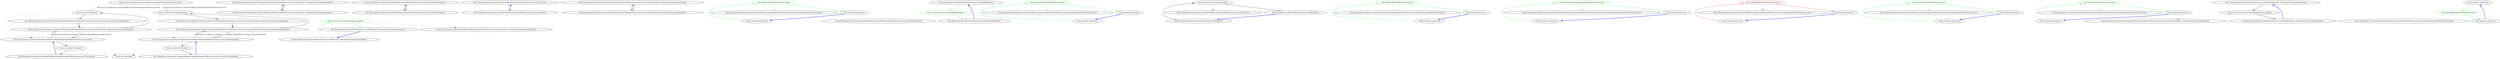 digraph  {
n13 [label="Humanizer.Localisation.NumberToWords.DefaultNumberToWordsConverter", span=""];
n0 [label="Entry Humanizer.Localisation.NumberToWords.DefaultNumberToWordsConverter.Convert(int, Humanizer.GrammaticalGender)", span="4-4", cluster="Humanizer.Localisation.NumberToWords.DefaultNumberToWordsConverter.Convert(int, Humanizer.GrammaticalGender)"];
n1 [label="return Convert(number);", span="6-6", cluster="Humanizer.Localisation.NumberToWords.DefaultNumberToWordsConverter.Convert(int, Humanizer.GrammaticalGender)"];
n2 [label="Exit Humanizer.Localisation.NumberToWords.DefaultNumberToWordsConverter.Convert(int, Humanizer.GrammaticalGender)", span="4-4", cluster="Humanizer.Localisation.NumberToWords.DefaultNumberToWordsConverter.Convert(int, Humanizer.GrammaticalGender)"];
n3 [label="Entry Humanizer.Localisation.NumberToWords.DefaultNumberToWordsConverter.Convert(int)", span="9-9", cluster="Humanizer.Localisation.NumberToWords.DefaultNumberToWordsConverter.Convert(int)"];
n4 [label="return number.ToString();", span="11-11", cluster="Humanizer.Localisation.NumberToWords.DefaultNumberToWordsConverter.Convert(int)"];
n5 [label="Exit Humanizer.Localisation.NumberToWords.DefaultNumberToWordsConverter.Convert(int)", span="9-9", cluster="Humanizer.Localisation.NumberToWords.DefaultNumberToWordsConverter.Convert(int)"];
n6 [label="Entry int.ToString()", span="0-0", cluster="int.ToString()"];
n7 [label="Entry Humanizer.Localisation.NumberToWords.DefaultNumberToWordsConverter.ConvertToOrdinal(int, Humanizer.GrammaticalGender)", span="14-14", cluster="Humanizer.Localisation.NumberToWords.DefaultNumberToWordsConverter.ConvertToOrdinal(int, Humanizer.GrammaticalGender)"];
n8 [label="return ConvertToOrdinal(number);", span="16-16", cluster="Humanizer.Localisation.NumberToWords.DefaultNumberToWordsConverter.ConvertToOrdinal(int, Humanizer.GrammaticalGender)"];
n9 [label="Exit Humanizer.Localisation.NumberToWords.DefaultNumberToWordsConverter.ConvertToOrdinal(int, Humanizer.GrammaticalGender)", span="14-14", cluster="Humanizer.Localisation.NumberToWords.DefaultNumberToWordsConverter.ConvertToOrdinal(int, Humanizer.GrammaticalGender)"];
n10 [label="Entry Humanizer.Localisation.NumberToWords.DefaultNumberToWordsConverter.ConvertToOrdinal(int)", span="19-19", cluster="Humanizer.Localisation.NumberToWords.DefaultNumberToWordsConverter.ConvertToOrdinal(int)"];
n11 [label="return number.ToString();", span="21-21", cluster="Humanizer.Localisation.NumberToWords.DefaultNumberToWordsConverter.ConvertToOrdinal(int)"];
n12 [label="Exit Humanizer.Localisation.NumberToWords.DefaultNumberToWordsConverter.ConvertToOrdinal(int)", span="19-19", cluster="Humanizer.Localisation.NumberToWords.DefaultNumberToWordsConverter.ConvertToOrdinal(int)"];
m2_2 [label="Entry Humanizer.Localisation.NumberToWords.INumberToWordsConverter.Convert(int, Humanizer.GrammaticalGender)", span="22-22", cluster="Humanizer.Localisation.NumberToWords.INumberToWordsConverter.Convert(int, Humanizer.GrammaticalGender)", file="INumberToWordsConverter.cs"];
m2_3 [label="Exit Humanizer.Localisation.NumberToWords.INumberToWordsConverter.Convert(int, Humanizer.GrammaticalGender)", span="22-22", cluster="Humanizer.Localisation.NumberToWords.INumberToWordsConverter.Convert(int, Humanizer.GrammaticalGender)", file="INumberToWordsConverter.cs"];
m2_4 [label="Entry Humanizer.Localisation.NumberToWords.INumberToWordsConverter.ConvertToOrdinal(int)", span="29-29", cluster="Humanizer.Localisation.NumberToWords.INumberToWordsConverter.ConvertToOrdinal(int)", file="INumberToWordsConverter.cs"];
m2_5 [label="Exit Humanizer.Localisation.NumberToWords.INumberToWordsConverter.ConvertToOrdinal(int)", span="29-29", cluster="Humanizer.Localisation.NumberToWords.INumberToWordsConverter.ConvertToOrdinal(int)", file="INumberToWordsConverter.cs"];
m2_0 [label="Entry Humanizer.Localisation.NumberToWords.INumberToWordsConverter.Convert(int)", span="12-12", cluster="Humanizer.Localisation.NumberToWords.INumberToWordsConverter.Convert(int)", file="INumberToWordsConverter.cs"];
m2_1 [label="Exit Humanizer.Localisation.NumberToWords.INumberToWordsConverter.Convert(int)", span="12-12", cluster="Humanizer.Localisation.NumberToWords.INumberToWordsConverter.Convert(int)", file="INumberToWordsConverter.cs"];
m2_6 [label="Entry Humanizer.Localisation.NumberToWords.INumberToWordsConverter.ConvertToOrdinal(int, Humanizer.GrammaticalGender)", span="39-39", cluster="Humanizer.Localisation.NumberToWords.INumberToWordsConverter.ConvertToOrdinal(int, Humanizer.GrammaticalGender)", file="INumberToWordsConverter.cs"];
m2_7 [label="Exit Humanizer.Localisation.NumberToWords.INumberToWordsConverter.ConvertToOrdinal(int, Humanizer.GrammaticalGender)", span="39-39", cluster="Humanizer.Localisation.NumberToWords.INumberToWordsConverter.ConvertToOrdinal(int, Humanizer.GrammaticalGender)", file="INumberToWordsConverter.cs"];
m3_7 [label="Entry Humanizer.Localisation.NumberToWords.ArabicNumberToWordsConverter.ArabicNumberToWordsConverter()", span="4-4", cluster="Humanizer.Localisation.NumberToWords.ArabicNumberToWordsConverter.ArabicNumberToWordsConverter()", file="NumberToWordsExtension.cs"];
m3_40 [label="Entry Humanizer.NumberToWordsExtension.ToOrdinalWords(int)", span="52-52", cluster="Humanizer.NumberToWordsExtension.ToOrdinalWords(int)", file="NumberToWordsExtension.cs"];
m3_41 [label="return Converter.ConvertToOrdinal(number);", span="54-54", cluster="Humanizer.NumberToWordsExtension.ToOrdinalWords(int)", file="NumberToWordsExtension.cs", color=green, community=0];
m3_42 [label="Exit Humanizer.NumberToWordsExtension.ToOrdinalWords(int)", span="52-52", cluster="Humanizer.NumberToWordsExtension.ToOrdinalWords(int)", file="NumberToWordsExtension.cs"];
m3_15 [label="Entry Humanizer.Localisation.NumberToWords.SpanishNumberToWordsConverter.SpanishNumberToWordsConverter()", span="5-5", cluster="Humanizer.Localisation.NumberToWords.SpanishNumberToWordsConverter.SpanishNumberToWordsConverter()", file="NumberToWordsExtension.cs"];
m3_43 [label="Entry Humanizer.Localisation.NumberToWords.DefaultNumberToWordsConverter.ConvertToOrdinal(int)", span="45-45", cluster="Humanizer.Localisation.NumberToWords.DefaultNumberToWordsConverter.ConvertToOrdinal(int)", file="NumberToWordsExtension.cs"];
m3_35 [label="Entry Humanizer.Localisation.NumberToWords.INumberToWordsConverter.Convert(int)", span="12-12", cluster="Humanizer.Localisation.NumberToWords.INumberToWordsConverter.Convert(int)", file="NumberToWordsExtension.cs"];
m3_19 [label="Entry Humanizer.Localisation.NumberToWords.PolishNumberToWordsConverter.PolishNumberToWordsConverter()", span="6-6", cluster="Humanizer.Localisation.NumberToWords.PolishNumberToWordsConverter.PolishNumberToWordsConverter()", file="NumberToWordsExtension.cs"];
m3_32 [label="Entry Humanizer.NumberToWordsExtension.ToWords(int)", span="29-29", cluster="Humanizer.NumberToWordsExtension.ToWords(int)", file="NumberToWordsExtension.cs"];
m3_33 [label="return Converter.Convert(number);", span="31-31", cluster="Humanizer.NumberToWordsExtension.ToWords(int)", file="NumberToWordsExtension.cs"];
m3_34 [label="Exit Humanizer.NumberToWordsExtension.ToWords(int)", span="29-29", cluster="Humanizer.NumberToWordsExtension.ToWords(int)", file="NumberToWordsExtension.cs"];
m3_36 [label="Entry Humanizer.NumberToWordsExtension.ToWords(int, Humanizer.GrammaticalGender)", span="42-42", cluster="Humanizer.NumberToWordsExtension.ToWords(int, Humanizer.GrammaticalGender)", file="NumberToWordsExtension.cs"];
m3_37 [label="return Converter.Convert(number, gender);", span="44-44", cluster="Humanizer.NumberToWordsExtension.ToWords(int, Humanizer.GrammaticalGender)", file="NumberToWordsExtension.cs", color=green, community=0];
m3_38 [label="Exit Humanizer.NumberToWordsExtension.ToWords(int, Humanizer.GrammaticalGender)", span="42-42", cluster="Humanizer.NumberToWordsExtension.ToWords(int, Humanizer.GrammaticalGender)", file="NumberToWordsExtension.cs"];
m3_39 [label="Entry Humanizer.Localisation.NumberToWords.INumberToWordsConverter.Convert(int, Humanizer.GrammaticalGender)", span="22-22", cluster="Humanizer.Localisation.NumberToWords.INumberToWordsConverter.Convert(int, Humanizer.GrammaticalGender)", file="NumberToWordsExtension.cs"];
m3_23 [label="Entry Humanizer.Localisation.NumberToWords.BrazilianPortugueseNumberToWordsConverter.BrazilianPortugueseNumberToWordsConverter()", span="5-5", cluster="Humanizer.Localisation.NumberToWords.BrazilianPortugueseNumberToWordsConverter.BrazilianPortugueseNumberToWordsConverter()", file="NumberToWordsExtension.cs"];
m3_3 [label="Entry Humanizer.Localisation.NumberToWords.EnglishNumberToWordsConverter.EnglishNumberToWordsConverter()", span="5-5", cluster="Humanizer.Localisation.NumberToWords.EnglishNumberToWordsConverter.EnglishNumberToWordsConverter()", file="NumberToWordsExtension.cs"];
m3_31 [label="Entry Humanizer.Localisation.NumberToWords.FrenchNumberToWordsConverter.FrenchNumberToWordsConverter()", span="5-5", cluster="Humanizer.Localisation.NumberToWords.FrenchNumberToWordsConverter.FrenchNumberToWordsConverter()", file="NumberToWordsExtension.cs"];
m3_11 [label="Entry Humanizer.Localisation.NumberToWords.FarsiNumberToWordsConverter.FarsiNumberToWordsConverter()", span="5-5", cluster="Humanizer.Localisation.NumberToWords.FarsiNumberToWordsConverter.FarsiNumberToWordsConverter()", file="NumberToWordsExtension.cs"];
m3_44 [label="Entry Humanizer.NumberToWordsExtension.ToOrdinalWords(int, Humanizer.GrammaticalGender)", span="65-65", cluster="Humanizer.NumberToWordsExtension.ToOrdinalWords(int, Humanizer.GrammaticalGender)", file="NumberToWordsExtension.cs"];
m3_45 [label="return Converter.ConvertToOrdinal(number, gender);", span="67-67", cluster="Humanizer.NumberToWordsExtension.ToOrdinalWords(int, Humanizer.GrammaticalGender)", file="NumberToWordsExtension.cs"];
m3_46 [label="Exit Humanizer.NumberToWordsExtension.ToOrdinalWords(int, Humanizer.GrammaticalGender)", span="65-65", cluster="Humanizer.NumberToWordsExtension.ToOrdinalWords(int, Humanizer.GrammaticalGender)", file="NumberToWordsExtension.cs"];
m3_47 [label="Entry Humanizer.Localisation.NumberToWords.INumberToWordsConverter.ConvertToOrdinal(int, Humanizer.GrammaticalGender)", span="39-39", cluster="Humanizer.Localisation.NumberToWords.INumberToWordsConverter.ConvertToOrdinal(int, Humanizer.GrammaticalGender)", file="NumberToWordsExtension.cs"];
m3_28 [label="Entry lambda expression", span="21-21", cluster="lambda expression", file="NumberToWordsExtension.cs"];
m3_0 [label="Entry lambda expression", span="14-14", cluster="lambda expression", file="NumberToWordsExtension.cs"];
m3_1 [label="new EnglishNumberToWordsConverter()", span="14-14", cluster="lambda expression", color=red, community=0, file="NumberToWordsExtension.cs"];
m3_2 [label="Exit lambda expression", span="14-14", cluster="lambda expression", file="NumberToWordsExtension.cs"];
m3_4 [label="Entry lambda expression", span="15-15", cluster="lambda expression", file="NumberToWordsExtension.cs"];
m3_5 [label="new ArabicNumberToWordsConverter()", span="15-15", cluster="lambda expression", color=green, community=0, file="NumberToWordsExtension.cs"];
m3_6 [label="Exit lambda expression", span="15-15", cluster="lambda expression", file="NumberToWordsExtension.cs"];
m3_8 [label="Entry lambda expression", span="16-16", cluster="lambda expression", file="NumberToWordsExtension.cs"];
m3_9 [label="new FarsiNumberToWordsConverter()", span="16-16", cluster="lambda expression", color=green, community=0, file="NumberToWordsExtension.cs"];
m3_10 [label="Exit lambda expression", span="16-16", cluster="lambda expression", file="NumberToWordsExtension.cs"];
m3_12 [label="Entry lambda expression", span="17-17", cluster="lambda expression", file="NumberToWordsExtension.cs"];
m3_13 [label="new SpanishNumberToWordsConverter()", span="17-17", cluster="lambda expression", color=green, community=0, file="NumberToWordsExtension.cs"];
m3_14 [label="Exit lambda expression", span="17-17", cluster="lambda expression", file="NumberToWordsExtension.cs"];
m3_16 [label="Entry lambda expression", span="18-18", cluster="lambda expression", file="NumberToWordsExtension.cs"];
m3_17 [label="new PolishNumberToWordsConverter()", span="18-18", cluster="lambda expression", color=green, community=0, file="NumberToWordsExtension.cs"];
m3_18 [label="Exit lambda expression", span="18-18", cluster="lambda expression", file="NumberToWordsExtension.cs"];
m3_20 [label="Entry lambda expression", span="19-19", cluster="lambda expression", file="NumberToWordsExtension.cs"];
m3_21 [label="new BrazilianPortugueseNumberToWordsConverter()", span="19-19", cluster="lambda expression", color=green, community=0, file="NumberToWordsExtension.cs"];
m3_22 [label="Exit lambda expression", span="19-19", cluster="lambda expression", file="NumberToWordsExtension.cs"];
m3_24 [label="Entry lambda expression", span="20-20", cluster="lambda expression", file="NumberToWordsExtension.cs"];
m3_25 [label="new RussianNumberToWordsConverter()", span="20-20", cluster="lambda expression", color=green, community=0, file="NumberToWordsExtension.cs"];
m3_26 [label="Exit lambda expression", span="20-20", cluster="lambda expression", file="NumberToWordsExtension.cs"];
m3_29 [label="new FrenchNumberToWordsConverter()", span="21-21", cluster="lambda expression", color=green, community=0, file="NumberToWordsExtension.cs"];
m3_30 [label="Exit lambda expression", span="21-21", cluster="lambda expression", file="NumberToWordsExtension.cs"];
m3_27 [label="Entry Humanizer.Localisation.NumberToWords.RussianNumberToWordsConverter.RussianNumberToWordsConverter()", span="5-5", cluster="Humanizer.Localisation.NumberToWords.RussianNumberToWordsConverter.RussianNumberToWordsConverter()", file="NumberToWordsExtension.cs"];
n13 -> n1  [key=1, style=dashed, color=darkseagreen4, label="Humanizer.Localisation.NumberToWords.DefaultNumberToWordsConverter"];
n13 -> n8  [key=1, style=dashed, color=darkseagreen4, label="Humanizer.Localisation.NumberToWords.DefaultNumberToWordsConverter"];
n0 -> n1  [key=0, style=solid];
n0 -> n3  [key=3, color=darkorchid, style=bold, label="method methodReturn string Convert"];
n1 -> n2  [key=0, style=solid];
n1 -> n3  [key=2, style=dotted];
n2 -> n0  [key=0, style=bold, color=blue];
n3 -> n4  [key=0, style=solid];
n3 -> n0  [key=3, color=darkorchid, style=bold, label="Parameter variable int number"];
n4 -> n5  [key=0, style=solid];
n4 -> n6  [key=2, style=dotted];
n5 -> n3  [key=0, style=bold, color=blue];
n7 -> n8  [key=0, style=solid];
n7 -> n10  [key=3, color=darkorchid, style=bold, label="method methodReturn string ConvertToOrdinal"];
n8 -> n9  [key=0, style=solid];
n8 -> n10  [key=2, style=dotted];
n9 -> n7  [key=0, style=bold, color=blue];
n10 -> n11  [key=0, style=solid];
n10 -> n7  [key=3, color=darkorchid, style=bold, label="Parameter variable int number"];
n11 -> n12  [key=0, style=solid];
n11 -> n6  [key=2, style=dotted];
n12 -> n10  [key=0, style=bold, color=blue];
m2_2 -> m2_3  [key=0, style=solid];
m2_3 -> m2_2  [key=0, style=bold, color=blue];
m2_4 -> m2_5  [key=0, style=solid];
m2_5 -> m2_4  [key=0, style=bold, color=blue];
m2_0 -> m2_1  [key=0, style=solid];
m2_1 -> m2_0  [key=0, style=bold, color=blue];
m2_6 -> m2_7  [key=0, style=solid];
m2_7 -> m2_6  [key=0, style=bold, color=blue];
m3_40 -> m3_41  [key=0, style=solid, color=green];
m3_41 -> m3_42  [key=0, style=solid, color=green];
m3_41 -> m3_43  [key=2, style=dotted, color=green];
m3_42 -> m3_40  [key=0, style=bold, color=blue];
m3_32 -> m3_33  [key=0, style=solid];
m3_33 -> m3_34  [key=0, style=solid];
m3_33 -> m3_35  [key=2, style=dotted];
m3_34 -> m3_32  [key=0, style=bold, color=blue];
m3_36 -> m3_37  [key=0, style=solid, color=green];
m3_37 -> m3_38  [key=0, style=solid, color=green];
m3_37 -> m3_39  [key=2, style=dotted];
m3_37 -> n0  [key=2, style=dotted, color=green];
m3_38 -> m3_36  [key=0, style=bold, color=blue];
m3_44 -> m3_45  [key=0, style=solid];
m3_45 -> m3_46  [key=0, style=solid];
m3_45 -> m3_47  [key=2, style=dotted];
m3_46 -> m3_44  [key=0, style=bold, color=blue];
m3_28 -> m3_29  [key=0, style=solid, color=green];
m3_0 -> m3_1  [key=0, style=solid, color=red];
m3_1 -> m3_2  [key=0, style=solid, color=red];
m3_1 -> m3_3  [key=2, style=dotted, color=red];
m3_2 -> m3_0  [key=0, style=bold, color=blue];
m3_4 -> m3_5  [key=0, style=solid, color=green];
m3_5 -> m3_6  [key=0, style=solid, color=green];
m3_5 -> m3_7  [key=2, style=dotted, color=green];
m3_6 -> m3_4  [key=0, style=bold, color=blue];
m3_8 -> m3_9  [key=0, style=solid, color=green];
m3_9 -> m3_10  [key=0, style=solid, color=green];
m3_9 -> m3_11  [key=2, style=dotted, color=green];
m3_10 -> m3_8  [key=0, style=bold, color=blue];
m3_12 -> m3_13  [key=0, style=solid, color=green];
m3_13 -> m3_14  [key=0, style=solid, color=green];
m3_13 -> m3_15  [key=2, style=dotted, color=green];
m3_14 -> m3_12  [key=0, style=bold, color=blue];
m3_16 -> m3_17  [key=0, style=solid, color=green];
m3_17 -> m3_18  [key=0, style=solid, color=green];
m3_17 -> m3_19  [key=2, style=dotted, color=green];
m3_18 -> m3_16  [key=0, style=bold, color=blue];
m3_20 -> m3_21  [key=0, style=solid, color=green];
m3_21 -> m3_22  [key=0, style=solid, color=green];
m3_21 -> m3_23  [key=2, style=dotted, color=green];
m3_22 -> m3_20  [key=0, style=bold, color=blue];
m3_24 -> m3_25  [key=0, style=solid, color=green];
m3_25 -> m3_26  [key=0, style=solid, color=green];
m3_25 -> m3_27  [key=2, style=dotted, color=green];
m3_26 -> m3_24  [key=0, style=bold, color=blue];
m3_29 -> m3_30  [key=0, style=solid, color=green];
m3_29 -> m3_31  [key=2, style=dotted, color=green];
m3_30 -> m3_28  [key=0, style=bold, color=blue];
}
